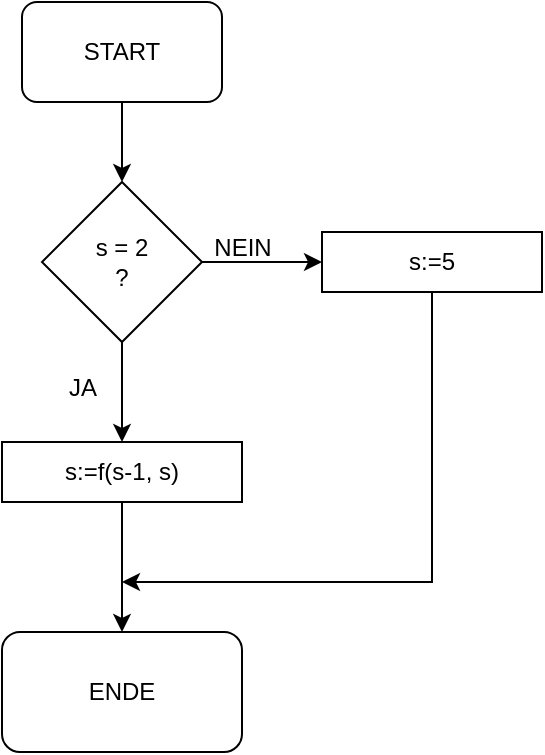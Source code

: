 <mxfile version="22.1.16" type="device">
  <diagram name="Seite-1" id="pX7ViGu8uDMayTvxleOt">
    <mxGraphModel dx="970" dy="637" grid="1" gridSize="10" guides="1" tooltips="1" connect="1" arrows="1" fold="1" page="1" pageScale="1" pageWidth="827" pageHeight="1169" math="0" shadow="0">
      <root>
        <mxCell id="0" />
        <mxCell id="1" parent="0" />
        <mxCell id="Yi3pSXotodrDBP4b3mcu-5" value="" style="edgeStyle=orthogonalEdgeStyle;rounded=0;orthogonalLoop=1;jettySize=auto;html=1;" edge="1" parent="1" source="Yi3pSXotodrDBP4b3mcu-1" target="Yi3pSXotodrDBP4b3mcu-4">
          <mxGeometry relative="1" as="geometry" />
        </mxCell>
        <mxCell id="Yi3pSXotodrDBP4b3mcu-1" value="START" style="rounded=1;whiteSpace=wrap;html=1;" vertex="1" parent="1">
          <mxGeometry x="300" y="130" width="100" height="50" as="geometry" />
        </mxCell>
        <mxCell id="Yi3pSXotodrDBP4b3mcu-7" value="" style="edgeStyle=orthogonalEdgeStyle;rounded=0;orthogonalLoop=1;jettySize=auto;html=1;" edge="1" parent="1" source="Yi3pSXotodrDBP4b3mcu-4" target="Yi3pSXotodrDBP4b3mcu-6">
          <mxGeometry relative="1" as="geometry" />
        </mxCell>
        <mxCell id="Yi3pSXotodrDBP4b3mcu-9" value="" style="edgeStyle=orthogonalEdgeStyle;rounded=0;orthogonalLoop=1;jettySize=auto;html=1;" edge="1" parent="1" source="Yi3pSXotodrDBP4b3mcu-4" target="Yi3pSXotodrDBP4b3mcu-8">
          <mxGeometry relative="1" as="geometry" />
        </mxCell>
        <mxCell id="Yi3pSXotodrDBP4b3mcu-4" value="s = 2&lt;br&gt;?" style="rhombus;whiteSpace=wrap;html=1;" vertex="1" parent="1">
          <mxGeometry x="310" y="220" width="80" height="80" as="geometry" />
        </mxCell>
        <mxCell id="Yi3pSXotodrDBP4b3mcu-14" style="edgeStyle=orthogonalEdgeStyle;rounded=0;orthogonalLoop=1;jettySize=auto;html=1;" edge="1" parent="1" source="Yi3pSXotodrDBP4b3mcu-6">
          <mxGeometry relative="1" as="geometry">
            <mxPoint x="350" y="420" as="targetPoint" />
            <Array as="points">
              <mxPoint x="505" y="420" />
            </Array>
          </mxGeometry>
        </mxCell>
        <mxCell id="Yi3pSXotodrDBP4b3mcu-6" value="s:=5" style="whiteSpace=wrap;html=1;" vertex="1" parent="1">
          <mxGeometry x="450" y="245" width="110" height="30" as="geometry" />
        </mxCell>
        <mxCell id="Yi3pSXotodrDBP4b3mcu-13" value="" style="edgeStyle=orthogonalEdgeStyle;rounded=0;orthogonalLoop=1;jettySize=auto;html=1;" edge="1" parent="1" source="Yi3pSXotodrDBP4b3mcu-8" target="Yi3pSXotodrDBP4b3mcu-12">
          <mxGeometry relative="1" as="geometry" />
        </mxCell>
        <mxCell id="Yi3pSXotodrDBP4b3mcu-8" value="s:=f(s-1, s)" style="whiteSpace=wrap;html=1;" vertex="1" parent="1">
          <mxGeometry x="290" y="350" width="120" height="30" as="geometry" />
        </mxCell>
        <mxCell id="Yi3pSXotodrDBP4b3mcu-10" value="NEIN" style="text;html=1;align=center;verticalAlign=middle;resizable=0;points=[];autosize=1;strokeColor=none;fillColor=none;" vertex="1" parent="1">
          <mxGeometry x="385" y="238" width="50" height="30" as="geometry" />
        </mxCell>
        <mxCell id="Yi3pSXotodrDBP4b3mcu-11" value="JA" style="text;html=1;align=center;verticalAlign=middle;resizable=0;points=[];autosize=1;strokeColor=none;fillColor=none;" vertex="1" parent="1">
          <mxGeometry x="310" y="308" width="40" height="30" as="geometry" />
        </mxCell>
        <mxCell id="Yi3pSXotodrDBP4b3mcu-12" value="ENDE" style="rounded=1;whiteSpace=wrap;html=1;" vertex="1" parent="1">
          <mxGeometry x="290" y="445" width="120" height="60" as="geometry" />
        </mxCell>
      </root>
    </mxGraphModel>
  </diagram>
</mxfile>
